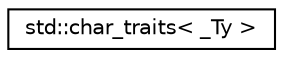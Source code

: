 digraph "Graphical Class Hierarchy"
{
  edge [fontname="Helvetica",fontsize="10",labelfontname="Helvetica",labelfontsize="10"];
  node [fontname="Helvetica",fontsize="10",shape=record];
  rankdir="LR";
  Node1 [label="std::char_traits\< _Ty \>",height=0.2,width=0.4,color="black", fillcolor="white", style="filled",URL="$structstd_1_1char__traits.html"];
}
